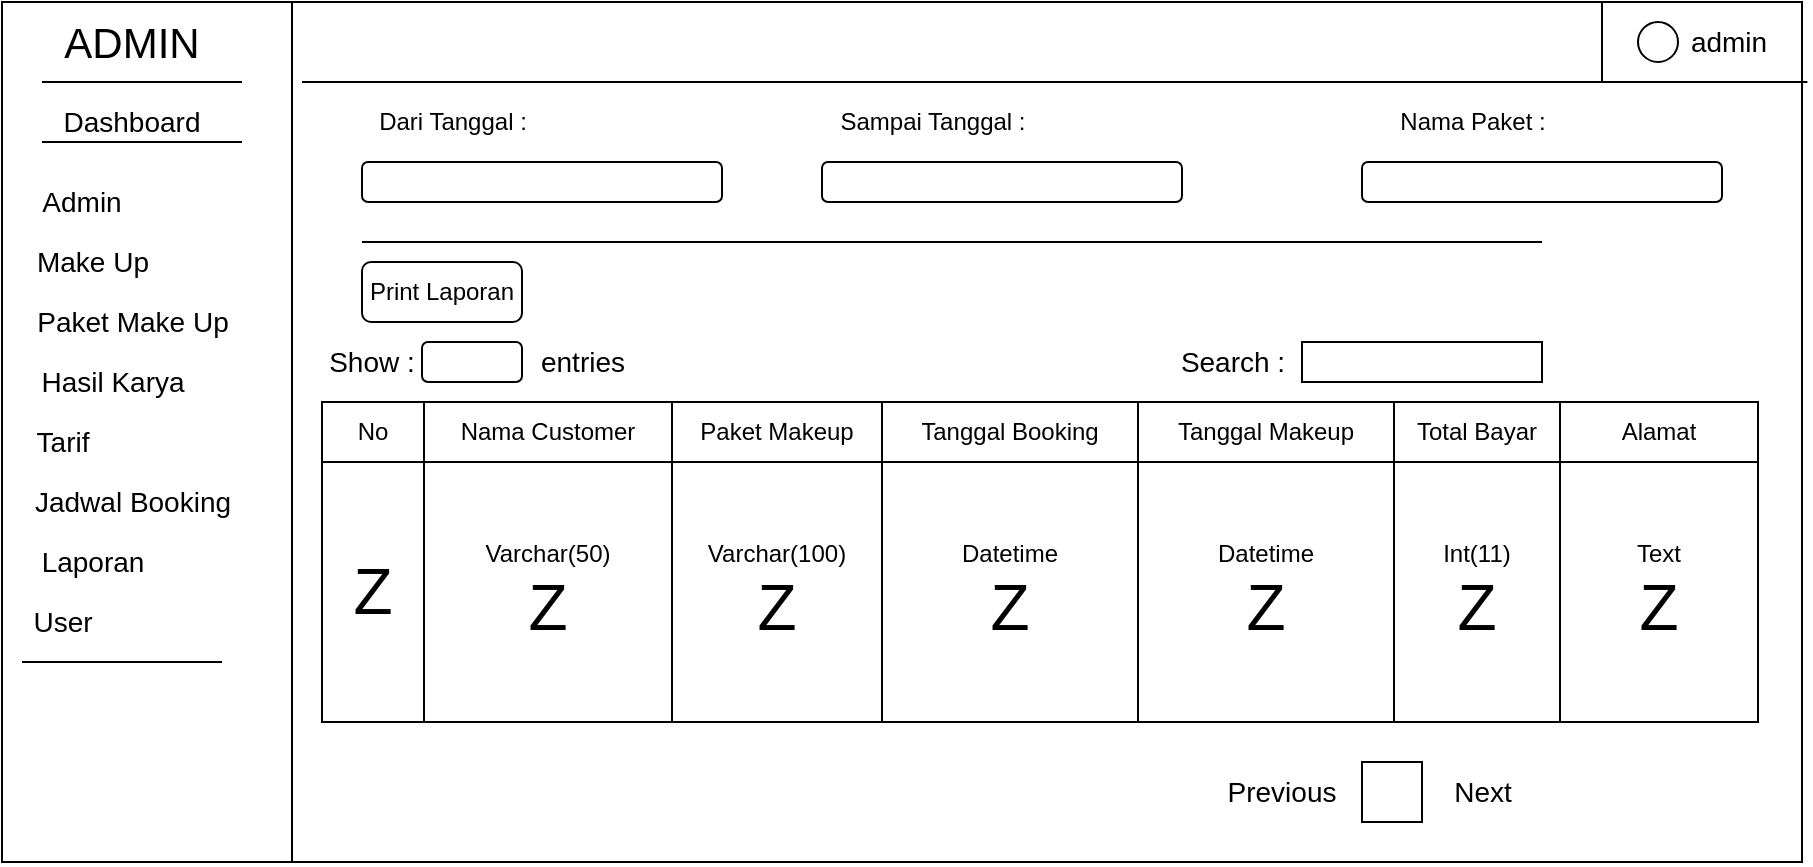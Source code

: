 <mxfile version="13.7.5" type="device"><diagram id="qoFjiEfjZqt8Qw6Xi40P" name="Page-1"><mxGraphModel dx="1422" dy="830" grid="1" gridSize="10" guides="1" tooltips="1" connect="1" arrows="1" fold="1" page="1" pageScale="1" pageWidth="850" pageHeight="1100" math="0" shadow="0"><root><mxCell id="0"/><mxCell id="1" parent="0"/><mxCell id="3WvyYkK7BIN22OQkZFCK-1" value="" style="rounded=0;whiteSpace=wrap;html=1;" parent="1" vertex="1"><mxGeometry x="120" y="120" width="900" height="430" as="geometry"/></mxCell><mxCell id="3WvyYkK7BIN22OQkZFCK-8" value="" style="endArrow=none;html=1;" parent="1" edge="1"><mxGeometry width="50" height="50" relative="1" as="geometry"><mxPoint x="265" y="120" as="sourcePoint"/><mxPoint x="265" y="550" as="targetPoint"/></mxGeometry></mxCell><mxCell id="3WvyYkK7BIN22OQkZFCK-9" value="" style="endArrow=none;html=1;" parent="1" edge="1"><mxGeometry width="50" height="50" relative="1" as="geometry"><mxPoint x="140" y="160" as="sourcePoint"/><mxPoint x="240" y="160" as="targetPoint"/></mxGeometry></mxCell><mxCell id="3WvyYkK7BIN22OQkZFCK-10" value="" style="endArrow=none;html=1;" parent="1" edge="1"><mxGeometry width="50" height="50" relative="1" as="geometry"><mxPoint x="140" y="190" as="sourcePoint"/><mxPoint x="240" y="190" as="targetPoint"/></mxGeometry></mxCell><mxCell id="3WvyYkK7BIN22OQkZFCK-11" value="ADMIN" style="text;html=1;strokeColor=none;fillColor=none;align=center;verticalAlign=middle;whiteSpace=wrap;rounded=0;fontSize=21;" parent="1" vertex="1"><mxGeometry x="130" y="120" width="110" height="40" as="geometry"/></mxCell><mxCell id="3WvyYkK7BIN22OQkZFCK-13" value="Dashboard" style="text;html=1;strokeColor=none;fillColor=none;align=center;verticalAlign=middle;whiteSpace=wrap;rounded=0;fontSize=14;" parent="1" vertex="1"><mxGeometry x="165" y="170" width="40" height="20" as="geometry"/></mxCell><mxCell id="3WvyYkK7BIN22OQkZFCK-14" value="Admin" style="text;html=1;strokeColor=none;fillColor=none;align=center;verticalAlign=middle;whiteSpace=wrap;rounded=0;fontSize=14;" parent="1" vertex="1"><mxGeometry x="140" y="210" width="40" height="20" as="geometry"/></mxCell><mxCell id="3WvyYkK7BIN22OQkZFCK-15" value="Make Up" style="text;html=1;align=center;verticalAlign=middle;resizable=0;points=[];autosize=1;fontSize=14;" parent="1" vertex="1"><mxGeometry x="130" y="240" width="70" height="20" as="geometry"/></mxCell><mxCell id="3WvyYkK7BIN22OQkZFCK-16" value="Paket Make Up" style="text;html=1;align=center;verticalAlign=middle;resizable=0;points=[];autosize=1;fontSize=14;" parent="1" vertex="1"><mxGeometry x="130" y="270" width="110" height="20" as="geometry"/></mxCell><mxCell id="3WvyYkK7BIN22OQkZFCK-17" value="Hasil Karya" style="text;html=1;align=center;verticalAlign=middle;resizable=0;points=[];autosize=1;fontSize=14;" parent="1" vertex="1"><mxGeometry x="130" y="300" width="90" height="20" as="geometry"/></mxCell><mxCell id="3WvyYkK7BIN22OQkZFCK-18" value="Tarif" style="text;html=1;align=center;verticalAlign=middle;resizable=0;points=[];autosize=1;fontSize=14;" parent="1" vertex="1"><mxGeometry x="130" y="330" width="40" height="20" as="geometry"/></mxCell><mxCell id="3WvyYkK7BIN22OQkZFCK-19" value="Jadwal Booking" style="text;html=1;align=center;verticalAlign=middle;resizable=0;points=[];autosize=1;fontSize=14;" parent="1" vertex="1"><mxGeometry x="130" y="360" width="110" height="20" as="geometry"/></mxCell><mxCell id="3WvyYkK7BIN22OQkZFCK-20" value="Laporan" style="text;html=1;align=center;verticalAlign=middle;resizable=0;points=[];autosize=1;fontSize=14;" parent="1" vertex="1"><mxGeometry x="130" y="390" width="70" height="20" as="geometry"/></mxCell><mxCell id="3WvyYkK7BIN22OQkZFCK-21" value="" style="endArrow=none;html=1;" parent="1" edge="1"><mxGeometry width="50" height="50" relative="1" as="geometry"><mxPoint x="130" y="450" as="sourcePoint"/><mxPoint x="230" y="450" as="targetPoint"/></mxGeometry></mxCell><mxCell id="3WvyYkK7BIN22OQkZFCK-22" value="" style="endArrow=none;html=1;fontSize=14;entryX=1.003;entryY=0.093;entryDx=0;entryDy=0;entryPerimeter=0;" parent="1" target="3WvyYkK7BIN22OQkZFCK-1" edge="1"><mxGeometry width="50" height="50" relative="1" as="geometry"><mxPoint x="270" y="160" as="sourcePoint"/><mxPoint x="920" y="160" as="targetPoint"/></mxGeometry></mxCell><mxCell id="3WvyYkK7BIN22OQkZFCK-23" value="" style="endArrow=none;html=1;fontSize=14;" parent="1" edge="1"><mxGeometry width="50" height="50" relative="1" as="geometry"><mxPoint x="920" y="160" as="sourcePoint"/><mxPoint x="920" y="120" as="targetPoint"/></mxGeometry></mxCell><mxCell id="3WvyYkK7BIN22OQkZFCK-24" value="admin" style="text;html=1;align=center;verticalAlign=middle;resizable=0;points=[];autosize=1;fontSize=14;" parent="1" vertex="1"><mxGeometry x="958" y="130" width="50" height="20" as="geometry"/></mxCell><mxCell id="3WvyYkK7BIN22OQkZFCK-25" value="" style="ellipse;whiteSpace=wrap;html=1;aspect=fixed;fontSize=14;" parent="1" vertex="1"><mxGeometry x="938" y="130" width="20" height="20" as="geometry"/></mxCell><mxCell id="3WvyYkK7BIN22OQkZFCK-82" value="" style="rounded=0;whiteSpace=wrap;html=1;fontSize=14;" parent="1" vertex="1"><mxGeometry x="770" y="290" width="120" height="20" as="geometry"/></mxCell><mxCell id="3WvyYkK7BIN22OQkZFCK-83" value="Search :" style="text;html=1;align=center;verticalAlign=middle;resizable=0;points=[];autosize=1;fontSize=14;" parent="1" vertex="1"><mxGeometry x="700" y="290" width="70" height="20" as="geometry"/></mxCell><mxCell id="3WvyYkK7BIN22OQkZFCK-84" value="Show :" style="text;html=1;strokeColor=none;fillColor=none;align=center;verticalAlign=middle;whiteSpace=wrap;rounded=0;fontSize=14;" parent="1" vertex="1"><mxGeometry x="280" y="290" width="50" height="20" as="geometry"/></mxCell><mxCell id="3WvyYkK7BIN22OQkZFCK-85" value="" style="rounded=1;whiteSpace=wrap;html=1;fontSize=14;" parent="1" vertex="1"><mxGeometry x="330" y="290" width="50" height="20" as="geometry"/></mxCell><mxCell id="3WvyYkK7BIN22OQkZFCK-86" style="edgeStyle=orthogonalEdgeStyle;rounded=0;orthogonalLoop=1;jettySize=auto;html=1;exitX=0.5;exitY=1;exitDx=0;exitDy=0;fontSize=14;" parent="1" source="3WvyYkK7BIN22OQkZFCK-84" target="3WvyYkK7BIN22OQkZFCK-84" edge="1"><mxGeometry relative="1" as="geometry"/></mxCell><mxCell id="3WvyYkK7BIN22OQkZFCK-88" value="entries" style="text;html=1;align=center;verticalAlign=middle;resizable=0;points=[];autosize=1;fontSize=14;" parent="1" vertex="1"><mxGeometry x="380" y="290" width="60" height="20" as="geometry"/></mxCell><mxCell id="3WvyYkK7BIN22OQkZFCK-91" value="" style="whiteSpace=wrap;html=1;aspect=fixed;fontSize=14;" parent="1" vertex="1"><mxGeometry x="800" y="500" width="30" height="30" as="geometry"/></mxCell><mxCell id="3WvyYkK7BIN22OQkZFCK-92" value="Previous" style="text;html=1;strokeColor=none;fillColor=none;align=center;verticalAlign=middle;whiteSpace=wrap;rounded=0;fontSize=14;" parent="1" vertex="1"><mxGeometry x="740" y="505" width="40" height="20" as="geometry"/></mxCell><mxCell id="3WvyYkK7BIN22OQkZFCK-93" value="Next" style="text;html=1;align=center;verticalAlign=middle;resizable=0;points=[];autosize=1;fontSize=14;" parent="1" vertex="1"><mxGeometry x="840" y="505" width="40" height="20" as="geometry"/></mxCell><mxCell id="NTYjUWi_CPDmN_fAfTl_-2" value="" style="endArrow=none;html=1;" parent="1" edge="1"><mxGeometry width="50" height="50" relative="1" as="geometry"><mxPoint x="300" y="240" as="sourcePoint"/><mxPoint x="890" y="240" as="targetPoint"/></mxGeometry></mxCell><mxCell id="NTYjUWi_CPDmN_fAfTl_-3" value="" style="rounded=1;whiteSpace=wrap;html=1;" parent="1" vertex="1"><mxGeometry x="300" y="200" width="180" height="20" as="geometry"/></mxCell><mxCell id="NTYjUWi_CPDmN_fAfTl_-4" value="" style="rounded=1;whiteSpace=wrap;html=1;" parent="1" vertex="1"><mxGeometry x="530" y="200" width="180" height="20" as="geometry"/></mxCell><mxCell id="NTYjUWi_CPDmN_fAfTl_-5" value="Dari Tanggal :" style="text;html=1;align=center;verticalAlign=middle;resizable=0;points=[];autosize=1;" parent="1" vertex="1"><mxGeometry x="300" y="170" width="90" height="20" as="geometry"/></mxCell><mxCell id="NTYjUWi_CPDmN_fAfTl_-6" value="Sampai Tanggal :" style="text;html=1;align=center;verticalAlign=middle;resizable=0;points=[];autosize=1;" parent="1" vertex="1"><mxGeometry x="530" y="170" width="110" height="20" as="geometry"/></mxCell><mxCell id="9AMb6HW77rwGH_51iR1S-1" value="" style="rounded=1;whiteSpace=wrap;html=1;" parent="1" vertex="1"><mxGeometry x="800" y="200" width="180" height="20" as="geometry"/></mxCell><mxCell id="9AMb6HW77rwGH_51iR1S-2" value="Nama Paket :" style="text;html=1;align=center;verticalAlign=middle;resizable=0;points=[];autosize=1;" parent="1" vertex="1"><mxGeometry x="810" y="170" width="90" height="20" as="geometry"/></mxCell><mxCell id="_f9CL5w1-yLrfxer3UZg-1" value="User" style="text;html=1;align=center;verticalAlign=middle;resizable=0;points=[];autosize=1;fontSize=14;" vertex="1" parent="1"><mxGeometry x="130" y="420" width="40" height="20" as="geometry"/></mxCell><mxCell id="_f9CL5w1-yLrfxer3UZg-2" value="Print Laporan" style="rounded=1;whiteSpace=wrap;html=1;" vertex="1" parent="1"><mxGeometry x="300" y="250" width="80" height="30" as="geometry"/></mxCell><mxCell id="3WvyYkK7BIN22OQkZFCK-26" value="" style="shape=table;html=1;whiteSpace=wrap;startSize=0;container=1;collapsible=0;childLayout=tableLayout;fontSize=14;" parent="1" vertex="1"><mxGeometry x="280" y="320" width="718" height="160" as="geometry"/></mxCell><mxCell id="3WvyYkK7BIN22OQkZFCK-71" style="shape=partialRectangle;html=1;whiteSpace=wrap;collapsible=0;dropTarget=0;pointerEvents=0;fillColor=none;top=0;left=0;bottom=0;right=0;points=[[0,0.5],[1,0.5]];portConstraint=eastwest;" parent="3WvyYkK7BIN22OQkZFCK-26" vertex="1"><mxGeometry width="718" height="30" as="geometry"/></mxCell><mxCell id="3WvyYkK7BIN22OQkZFCK-72" value="No" style="shape=partialRectangle;html=1;whiteSpace=wrap;connectable=0;fillColor=none;top=0;left=0;bottom=0;right=0;overflow=hidden;" parent="3WvyYkK7BIN22OQkZFCK-71" vertex="1"><mxGeometry width="51" height="30" as="geometry"/></mxCell><mxCell id="3WvyYkK7BIN22OQkZFCK-73" value="Nama Customer" style="shape=partialRectangle;html=1;whiteSpace=wrap;connectable=0;fillColor=none;top=0;left=0;bottom=0;right=0;overflow=hidden;" parent="3WvyYkK7BIN22OQkZFCK-71" vertex="1"><mxGeometry x="51" width="124" height="30" as="geometry"/></mxCell><mxCell id="3WvyYkK7BIN22OQkZFCK-74" value="Paket Makeup" style="shape=partialRectangle;html=1;whiteSpace=wrap;connectable=0;fillColor=none;top=0;left=0;bottom=0;right=0;overflow=hidden;" parent="3WvyYkK7BIN22OQkZFCK-71" vertex="1"><mxGeometry x="175" width="105" height="30" as="geometry"/></mxCell><mxCell id="3WvyYkK7BIN22OQkZFCK-75" value="Tanggal Booking" style="shape=partialRectangle;html=1;whiteSpace=wrap;connectable=0;fillColor=none;top=0;left=0;bottom=0;right=0;overflow=hidden;" parent="3WvyYkK7BIN22OQkZFCK-71" vertex="1"><mxGeometry x="280" width="128" height="30" as="geometry"/></mxCell><mxCell id="9AMb6HW77rwGH_51iR1S-3" value="Tanggal Makeup" style="shape=partialRectangle;html=1;whiteSpace=wrap;connectable=0;fillColor=none;top=0;left=0;bottom=0;right=0;overflow=hidden;" parent="3WvyYkK7BIN22OQkZFCK-71" vertex="1"><mxGeometry x="408" width="128" height="30" as="geometry"/></mxCell><mxCell id="3WvyYkK7BIN22OQkZFCK-76" value="Total Bayar" style="shape=partialRectangle;html=1;whiteSpace=wrap;connectable=0;fillColor=none;top=0;left=0;bottom=0;right=0;overflow=hidden;" parent="3WvyYkK7BIN22OQkZFCK-71" vertex="1"><mxGeometry x="536" width="83" height="30" as="geometry"/></mxCell><mxCell id="3WvyYkK7BIN22OQkZFCK-77" value="Alamat" style="shape=partialRectangle;html=1;whiteSpace=wrap;connectable=0;fillColor=none;top=0;left=0;bottom=0;right=0;overflow=hidden;" parent="3WvyYkK7BIN22OQkZFCK-71" vertex="1"><mxGeometry x="619" width="99" height="30" as="geometry"/></mxCell><mxCell id="3WvyYkK7BIN22OQkZFCK-27" value="" style="shape=partialRectangle;html=1;whiteSpace=wrap;collapsible=0;dropTarget=0;pointerEvents=0;fillColor=none;top=0;left=0;bottom=0;right=0;points=[[0,0.5],[1,0.5]];portConstraint=eastwest;" parent="3WvyYkK7BIN22OQkZFCK-26" vertex="1"><mxGeometry y="30" width="718" height="130" as="geometry"/></mxCell><mxCell id="3WvyYkK7BIN22OQkZFCK-28" value="&lt;font style=&quot;font-size: 32px&quot;&gt;Z&lt;/font&gt;" style="shape=partialRectangle;html=1;whiteSpace=wrap;connectable=0;fillColor=none;top=0;left=0;bottom=0;right=0;overflow=hidden;" parent="3WvyYkK7BIN22OQkZFCK-27" vertex="1"><mxGeometry width="51" height="130" as="geometry"/></mxCell><mxCell id="3WvyYkK7BIN22OQkZFCK-29" value="&lt;div&gt;Varchar(50)&lt;/div&gt;&lt;div&gt;&lt;font style=&quot;font-size: 32px&quot;&gt;Z&lt;/font&gt;&lt;/div&gt;" style="shape=partialRectangle;html=1;whiteSpace=wrap;connectable=0;fillColor=none;top=0;left=0;bottom=0;right=0;overflow=hidden;" parent="3WvyYkK7BIN22OQkZFCK-27" vertex="1"><mxGeometry x="51" width="124" height="130" as="geometry"/></mxCell><mxCell id="3WvyYkK7BIN22OQkZFCK-30" value="&lt;div&gt;Varchar(100)&lt;/div&gt;&lt;div&gt;&lt;font style=&quot;font-size: 32px&quot;&gt;Z&lt;/font&gt;&lt;/div&gt;" style="shape=partialRectangle;html=1;whiteSpace=wrap;connectable=0;fillColor=none;top=0;left=0;bottom=0;right=0;overflow=hidden;" parent="3WvyYkK7BIN22OQkZFCK-27" vertex="1"><mxGeometry x="175" width="105" height="130" as="geometry"/></mxCell><mxCell id="3WvyYkK7BIN22OQkZFCK-51" value="&lt;div&gt;Datetime&lt;/div&gt;&lt;div&gt;&lt;font style=&quot;font-size: 32px&quot;&gt;Z&lt;/font&gt;&lt;/div&gt;" style="shape=partialRectangle;html=1;whiteSpace=wrap;connectable=0;fillColor=none;top=0;left=0;bottom=0;right=0;overflow=hidden;" parent="3WvyYkK7BIN22OQkZFCK-27" vertex="1"><mxGeometry x="280" width="128" height="130" as="geometry"/></mxCell><mxCell id="9AMb6HW77rwGH_51iR1S-4" value="&lt;div&gt;Datetime&lt;/div&gt;&lt;div&gt;&lt;font style=&quot;font-size: 32px&quot;&gt;Z&lt;/font&gt;&lt;/div&gt;" style="shape=partialRectangle;html=1;whiteSpace=wrap;connectable=0;fillColor=none;top=0;left=0;bottom=0;right=0;overflow=hidden;" parent="3WvyYkK7BIN22OQkZFCK-27" vertex="1"><mxGeometry x="408" width="128" height="130" as="geometry"/></mxCell><mxCell id="3WvyYkK7BIN22OQkZFCK-54" value="&lt;div&gt;Int(11)&lt;/div&gt;&lt;div&gt;&lt;font style=&quot;font-size: 32px&quot;&gt;Z&lt;/font&gt;&lt;/div&gt;" style="shape=partialRectangle;html=1;whiteSpace=wrap;connectable=0;fillColor=none;top=0;left=0;bottom=0;right=0;overflow=hidden;" parent="3WvyYkK7BIN22OQkZFCK-27" vertex="1"><mxGeometry x="536" width="83" height="130" as="geometry"/></mxCell><mxCell id="3WvyYkK7BIN22OQkZFCK-57" value="&lt;div&gt;Text&lt;/div&gt;&lt;div&gt;&lt;font style=&quot;font-size: 32px&quot;&gt;Z&lt;/font&gt;&lt;/div&gt;" style="shape=partialRectangle;html=1;whiteSpace=wrap;connectable=0;fillColor=none;top=0;left=0;bottom=0;right=0;overflow=hidden;" parent="3WvyYkK7BIN22OQkZFCK-27" vertex="1"><mxGeometry x="619" width="99" height="130" as="geometry"/></mxCell></root></mxGraphModel></diagram></mxfile>